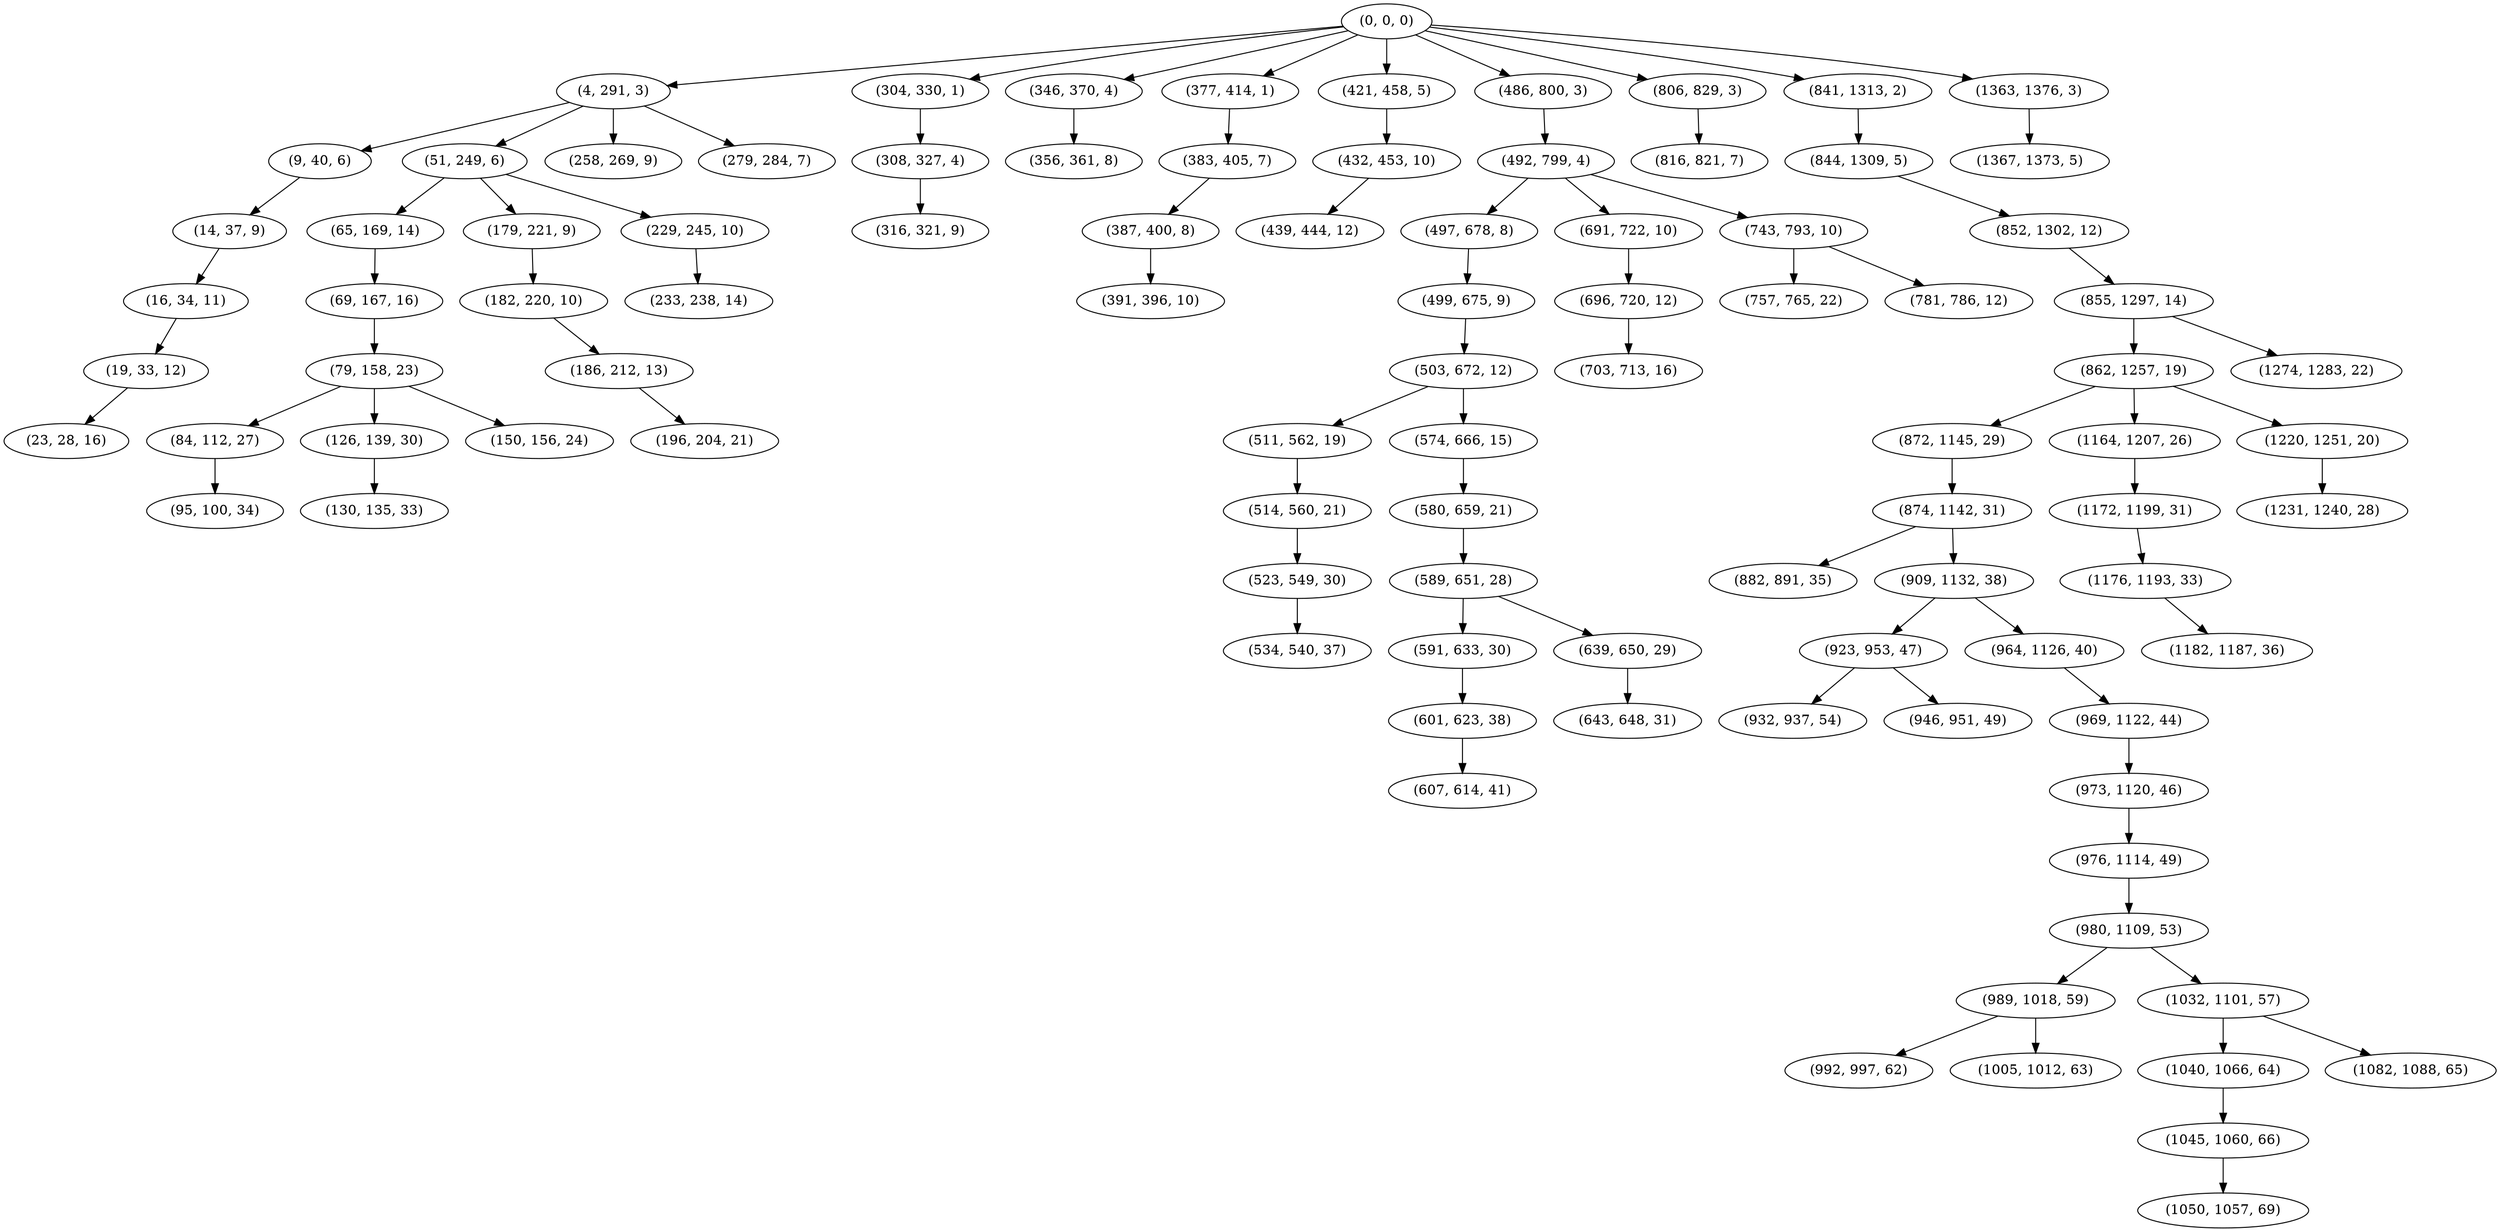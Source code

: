 digraph tree {
    "(0, 0, 0)";
    "(4, 291, 3)";
    "(9, 40, 6)";
    "(14, 37, 9)";
    "(16, 34, 11)";
    "(19, 33, 12)";
    "(23, 28, 16)";
    "(51, 249, 6)";
    "(65, 169, 14)";
    "(69, 167, 16)";
    "(79, 158, 23)";
    "(84, 112, 27)";
    "(95, 100, 34)";
    "(126, 139, 30)";
    "(130, 135, 33)";
    "(150, 156, 24)";
    "(179, 221, 9)";
    "(182, 220, 10)";
    "(186, 212, 13)";
    "(196, 204, 21)";
    "(229, 245, 10)";
    "(233, 238, 14)";
    "(258, 269, 9)";
    "(279, 284, 7)";
    "(304, 330, 1)";
    "(308, 327, 4)";
    "(316, 321, 9)";
    "(346, 370, 4)";
    "(356, 361, 8)";
    "(377, 414, 1)";
    "(383, 405, 7)";
    "(387, 400, 8)";
    "(391, 396, 10)";
    "(421, 458, 5)";
    "(432, 453, 10)";
    "(439, 444, 12)";
    "(486, 800, 3)";
    "(492, 799, 4)";
    "(497, 678, 8)";
    "(499, 675, 9)";
    "(503, 672, 12)";
    "(511, 562, 19)";
    "(514, 560, 21)";
    "(523, 549, 30)";
    "(534, 540, 37)";
    "(574, 666, 15)";
    "(580, 659, 21)";
    "(589, 651, 28)";
    "(591, 633, 30)";
    "(601, 623, 38)";
    "(607, 614, 41)";
    "(639, 650, 29)";
    "(643, 648, 31)";
    "(691, 722, 10)";
    "(696, 720, 12)";
    "(703, 713, 16)";
    "(743, 793, 10)";
    "(757, 765, 22)";
    "(781, 786, 12)";
    "(806, 829, 3)";
    "(816, 821, 7)";
    "(841, 1313, 2)";
    "(844, 1309, 5)";
    "(852, 1302, 12)";
    "(855, 1297, 14)";
    "(862, 1257, 19)";
    "(872, 1145, 29)";
    "(874, 1142, 31)";
    "(882, 891, 35)";
    "(909, 1132, 38)";
    "(923, 953, 47)";
    "(932, 937, 54)";
    "(946, 951, 49)";
    "(964, 1126, 40)";
    "(969, 1122, 44)";
    "(973, 1120, 46)";
    "(976, 1114, 49)";
    "(980, 1109, 53)";
    "(989, 1018, 59)";
    "(992, 997, 62)";
    "(1005, 1012, 63)";
    "(1032, 1101, 57)";
    "(1040, 1066, 64)";
    "(1045, 1060, 66)";
    "(1050, 1057, 69)";
    "(1082, 1088, 65)";
    "(1164, 1207, 26)";
    "(1172, 1199, 31)";
    "(1176, 1193, 33)";
    "(1182, 1187, 36)";
    "(1220, 1251, 20)";
    "(1231, 1240, 28)";
    "(1274, 1283, 22)";
    "(1363, 1376, 3)";
    "(1367, 1373, 5)";
    "(0, 0, 0)" -> "(4, 291, 3)";
    "(0, 0, 0)" -> "(304, 330, 1)";
    "(0, 0, 0)" -> "(346, 370, 4)";
    "(0, 0, 0)" -> "(377, 414, 1)";
    "(0, 0, 0)" -> "(421, 458, 5)";
    "(0, 0, 0)" -> "(486, 800, 3)";
    "(0, 0, 0)" -> "(806, 829, 3)";
    "(0, 0, 0)" -> "(841, 1313, 2)";
    "(0, 0, 0)" -> "(1363, 1376, 3)";
    "(4, 291, 3)" -> "(9, 40, 6)";
    "(4, 291, 3)" -> "(51, 249, 6)";
    "(4, 291, 3)" -> "(258, 269, 9)";
    "(4, 291, 3)" -> "(279, 284, 7)";
    "(9, 40, 6)" -> "(14, 37, 9)";
    "(14, 37, 9)" -> "(16, 34, 11)";
    "(16, 34, 11)" -> "(19, 33, 12)";
    "(19, 33, 12)" -> "(23, 28, 16)";
    "(51, 249, 6)" -> "(65, 169, 14)";
    "(51, 249, 6)" -> "(179, 221, 9)";
    "(51, 249, 6)" -> "(229, 245, 10)";
    "(65, 169, 14)" -> "(69, 167, 16)";
    "(69, 167, 16)" -> "(79, 158, 23)";
    "(79, 158, 23)" -> "(84, 112, 27)";
    "(79, 158, 23)" -> "(126, 139, 30)";
    "(79, 158, 23)" -> "(150, 156, 24)";
    "(84, 112, 27)" -> "(95, 100, 34)";
    "(126, 139, 30)" -> "(130, 135, 33)";
    "(179, 221, 9)" -> "(182, 220, 10)";
    "(182, 220, 10)" -> "(186, 212, 13)";
    "(186, 212, 13)" -> "(196, 204, 21)";
    "(229, 245, 10)" -> "(233, 238, 14)";
    "(304, 330, 1)" -> "(308, 327, 4)";
    "(308, 327, 4)" -> "(316, 321, 9)";
    "(346, 370, 4)" -> "(356, 361, 8)";
    "(377, 414, 1)" -> "(383, 405, 7)";
    "(383, 405, 7)" -> "(387, 400, 8)";
    "(387, 400, 8)" -> "(391, 396, 10)";
    "(421, 458, 5)" -> "(432, 453, 10)";
    "(432, 453, 10)" -> "(439, 444, 12)";
    "(486, 800, 3)" -> "(492, 799, 4)";
    "(492, 799, 4)" -> "(497, 678, 8)";
    "(492, 799, 4)" -> "(691, 722, 10)";
    "(492, 799, 4)" -> "(743, 793, 10)";
    "(497, 678, 8)" -> "(499, 675, 9)";
    "(499, 675, 9)" -> "(503, 672, 12)";
    "(503, 672, 12)" -> "(511, 562, 19)";
    "(503, 672, 12)" -> "(574, 666, 15)";
    "(511, 562, 19)" -> "(514, 560, 21)";
    "(514, 560, 21)" -> "(523, 549, 30)";
    "(523, 549, 30)" -> "(534, 540, 37)";
    "(574, 666, 15)" -> "(580, 659, 21)";
    "(580, 659, 21)" -> "(589, 651, 28)";
    "(589, 651, 28)" -> "(591, 633, 30)";
    "(589, 651, 28)" -> "(639, 650, 29)";
    "(591, 633, 30)" -> "(601, 623, 38)";
    "(601, 623, 38)" -> "(607, 614, 41)";
    "(639, 650, 29)" -> "(643, 648, 31)";
    "(691, 722, 10)" -> "(696, 720, 12)";
    "(696, 720, 12)" -> "(703, 713, 16)";
    "(743, 793, 10)" -> "(757, 765, 22)";
    "(743, 793, 10)" -> "(781, 786, 12)";
    "(806, 829, 3)" -> "(816, 821, 7)";
    "(841, 1313, 2)" -> "(844, 1309, 5)";
    "(844, 1309, 5)" -> "(852, 1302, 12)";
    "(852, 1302, 12)" -> "(855, 1297, 14)";
    "(855, 1297, 14)" -> "(862, 1257, 19)";
    "(855, 1297, 14)" -> "(1274, 1283, 22)";
    "(862, 1257, 19)" -> "(872, 1145, 29)";
    "(862, 1257, 19)" -> "(1164, 1207, 26)";
    "(862, 1257, 19)" -> "(1220, 1251, 20)";
    "(872, 1145, 29)" -> "(874, 1142, 31)";
    "(874, 1142, 31)" -> "(882, 891, 35)";
    "(874, 1142, 31)" -> "(909, 1132, 38)";
    "(909, 1132, 38)" -> "(923, 953, 47)";
    "(909, 1132, 38)" -> "(964, 1126, 40)";
    "(923, 953, 47)" -> "(932, 937, 54)";
    "(923, 953, 47)" -> "(946, 951, 49)";
    "(964, 1126, 40)" -> "(969, 1122, 44)";
    "(969, 1122, 44)" -> "(973, 1120, 46)";
    "(973, 1120, 46)" -> "(976, 1114, 49)";
    "(976, 1114, 49)" -> "(980, 1109, 53)";
    "(980, 1109, 53)" -> "(989, 1018, 59)";
    "(980, 1109, 53)" -> "(1032, 1101, 57)";
    "(989, 1018, 59)" -> "(992, 997, 62)";
    "(989, 1018, 59)" -> "(1005, 1012, 63)";
    "(1032, 1101, 57)" -> "(1040, 1066, 64)";
    "(1032, 1101, 57)" -> "(1082, 1088, 65)";
    "(1040, 1066, 64)" -> "(1045, 1060, 66)";
    "(1045, 1060, 66)" -> "(1050, 1057, 69)";
    "(1164, 1207, 26)" -> "(1172, 1199, 31)";
    "(1172, 1199, 31)" -> "(1176, 1193, 33)";
    "(1176, 1193, 33)" -> "(1182, 1187, 36)";
    "(1220, 1251, 20)" -> "(1231, 1240, 28)";
    "(1363, 1376, 3)" -> "(1367, 1373, 5)";
}

